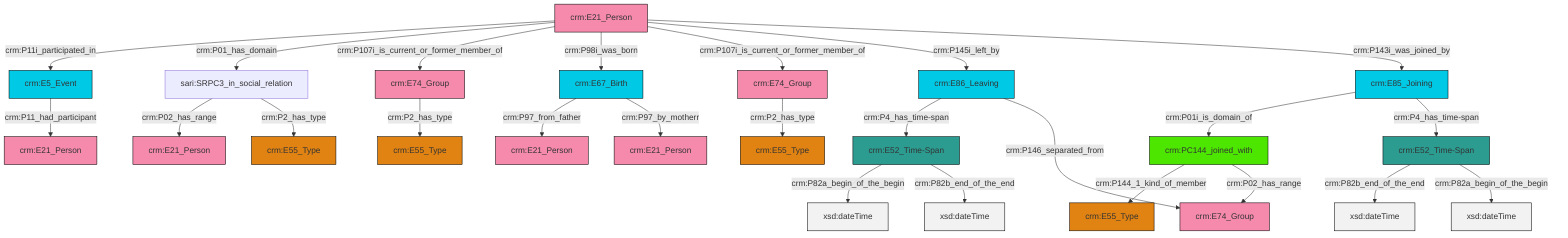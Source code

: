 graph TD
classDef Literal fill:#f2f2f2,stroke:#000000;
classDef CRM_Entity fill:#FFFFFF,stroke:#000000;
classDef Temporal_Entity fill:#00C9E6, stroke:#000000;
classDef Type fill:#E18312, stroke:#000000;
classDef Time-Span fill:#2C9C91, stroke:#000000;
classDef Appellation fill:#FFEB7F, stroke:#000000;
classDef Place fill:#008836, stroke:#000000;
classDef Persistent_Item fill:#B266B2, stroke:#000000;
classDef Conceptual_Object fill:#FFD700, stroke:#000000;
classDef Physical_Thing fill:#D2B48C, stroke:#000000;
classDef Actor fill:#f58aad, stroke:#000000;
classDef PC_Classes fill:#4ce600, stroke:#000000;
classDef Multi fill:#cccccc,stroke:#000000;

0["crm:E21_Person"]:::Actor -->|crm:P11i_participated_in| 1["crm:E5_Event"]:::Temporal_Entity
0["crm:E21_Person"]:::Actor -->|crm:P01_has_domain| 2["sari:SRPC3_in_social_relation"]:::Default
0["crm:E21_Person"]:::Actor -->|crm:P107i_is_current_or_former_member_of| 3["crm:E74_Group"]:::Actor
3["crm:E74_Group"]:::Actor -->|crm:P2_has_type| 4["crm:E55_Type"]:::Type
6["crm:E52_Time-Span"]:::Time-Span -->|crm:P82b_end_of_the_end| 7[xsd:dateTime]:::Literal
0["crm:E21_Person"]:::Actor -->|crm:P98i_was_born| 8["crm:E67_Birth"]:::Temporal_Entity
1["crm:E5_Event"]:::Temporal_Entity -->|crm:P11_had_participant| 9["crm:E21_Person"]:::Actor
10["crm:PC144_joined_with"]:::PC_Classes -->|crm:P144_1_kind_of_member| 11["crm:E55_Type"]:::Type
6["crm:E52_Time-Span"]:::Time-Span -->|crm:P82a_begin_of_the_begin| 12[xsd:dateTime]:::Literal
10["crm:PC144_joined_with"]:::PC_Classes -->|crm:P02_has_range| 15["crm:E74_Group"]:::Actor
21["crm:E52_Time-Span"]:::Time-Span -->|crm:P82a_begin_of_the_begin| 22[xsd:dateTime]:::Literal
23["crm:E86_Leaving"]:::Temporal_Entity -->|crm:P4_has_time-span| 21["crm:E52_Time-Span"]:::Time-Span
8["crm:E67_Birth"]:::Temporal_Entity -->|crm:P97_from_father| 28["crm:E21_Person"]:::Actor
8["crm:E67_Birth"]:::Temporal_Entity -->|crm:P97_by_motherr| 30["crm:E21_Person"]:::Actor
0["crm:E21_Person"]:::Actor -->|crm:P107i_is_current_or_former_member_of| 16["crm:E74_Group"]:::Actor
0["crm:E21_Person"]:::Actor -->|crm:P145i_left_by| 23["crm:E86_Leaving"]:::Temporal_Entity
0["crm:E21_Person"]:::Actor -->|crm:P143i_was_joined_by| 19["crm:E85_Joining"]:::Temporal_Entity
19["crm:E85_Joining"]:::Temporal_Entity -->|crm:P01i_is_domain_of| 10["crm:PC144_joined_with"]:::PC_Classes
2["sari:SRPC3_in_social_relation"]:::Default -->|crm:P02_has_range| 13["crm:E21_Person"]:::Actor
2["sari:SRPC3_in_social_relation"]:::Default -->|crm:P2_has_type| 37["crm:E55_Type"]:::Type
19["crm:E85_Joining"]:::Temporal_Entity -->|crm:P4_has_time-span| 6["crm:E52_Time-Span"]:::Time-Span
16["crm:E74_Group"]:::Actor -->|crm:P2_has_type| 35["crm:E55_Type"]:::Type
21["crm:E52_Time-Span"]:::Time-Span -->|crm:P82b_end_of_the_end| 44[xsd:dateTime]:::Literal
23["crm:E86_Leaving"]:::Temporal_Entity -->|crm:P146_separated_from| 15["crm:E74_Group"]:::Actor